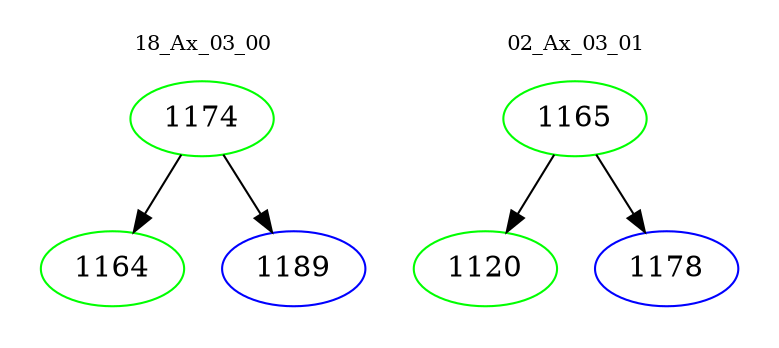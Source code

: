 digraph{
subgraph cluster_0 {
color = white
label = "18_Ax_03_00";
fontsize=10;
T0_1174 [label="1174", color="green"]
T0_1174 -> T0_1164 [color="black"]
T0_1164 [label="1164", color="green"]
T0_1174 -> T0_1189 [color="black"]
T0_1189 [label="1189", color="blue"]
}
subgraph cluster_1 {
color = white
label = "02_Ax_03_01";
fontsize=10;
T1_1165 [label="1165", color="green"]
T1_1165 -> T1_1120 [color="black"]
T1_1120 [label="1120", color="green"]
T1_1165 -> T1_1178 [color="black"]
T1_1178 [label="1178", color="blue"]
}
}

